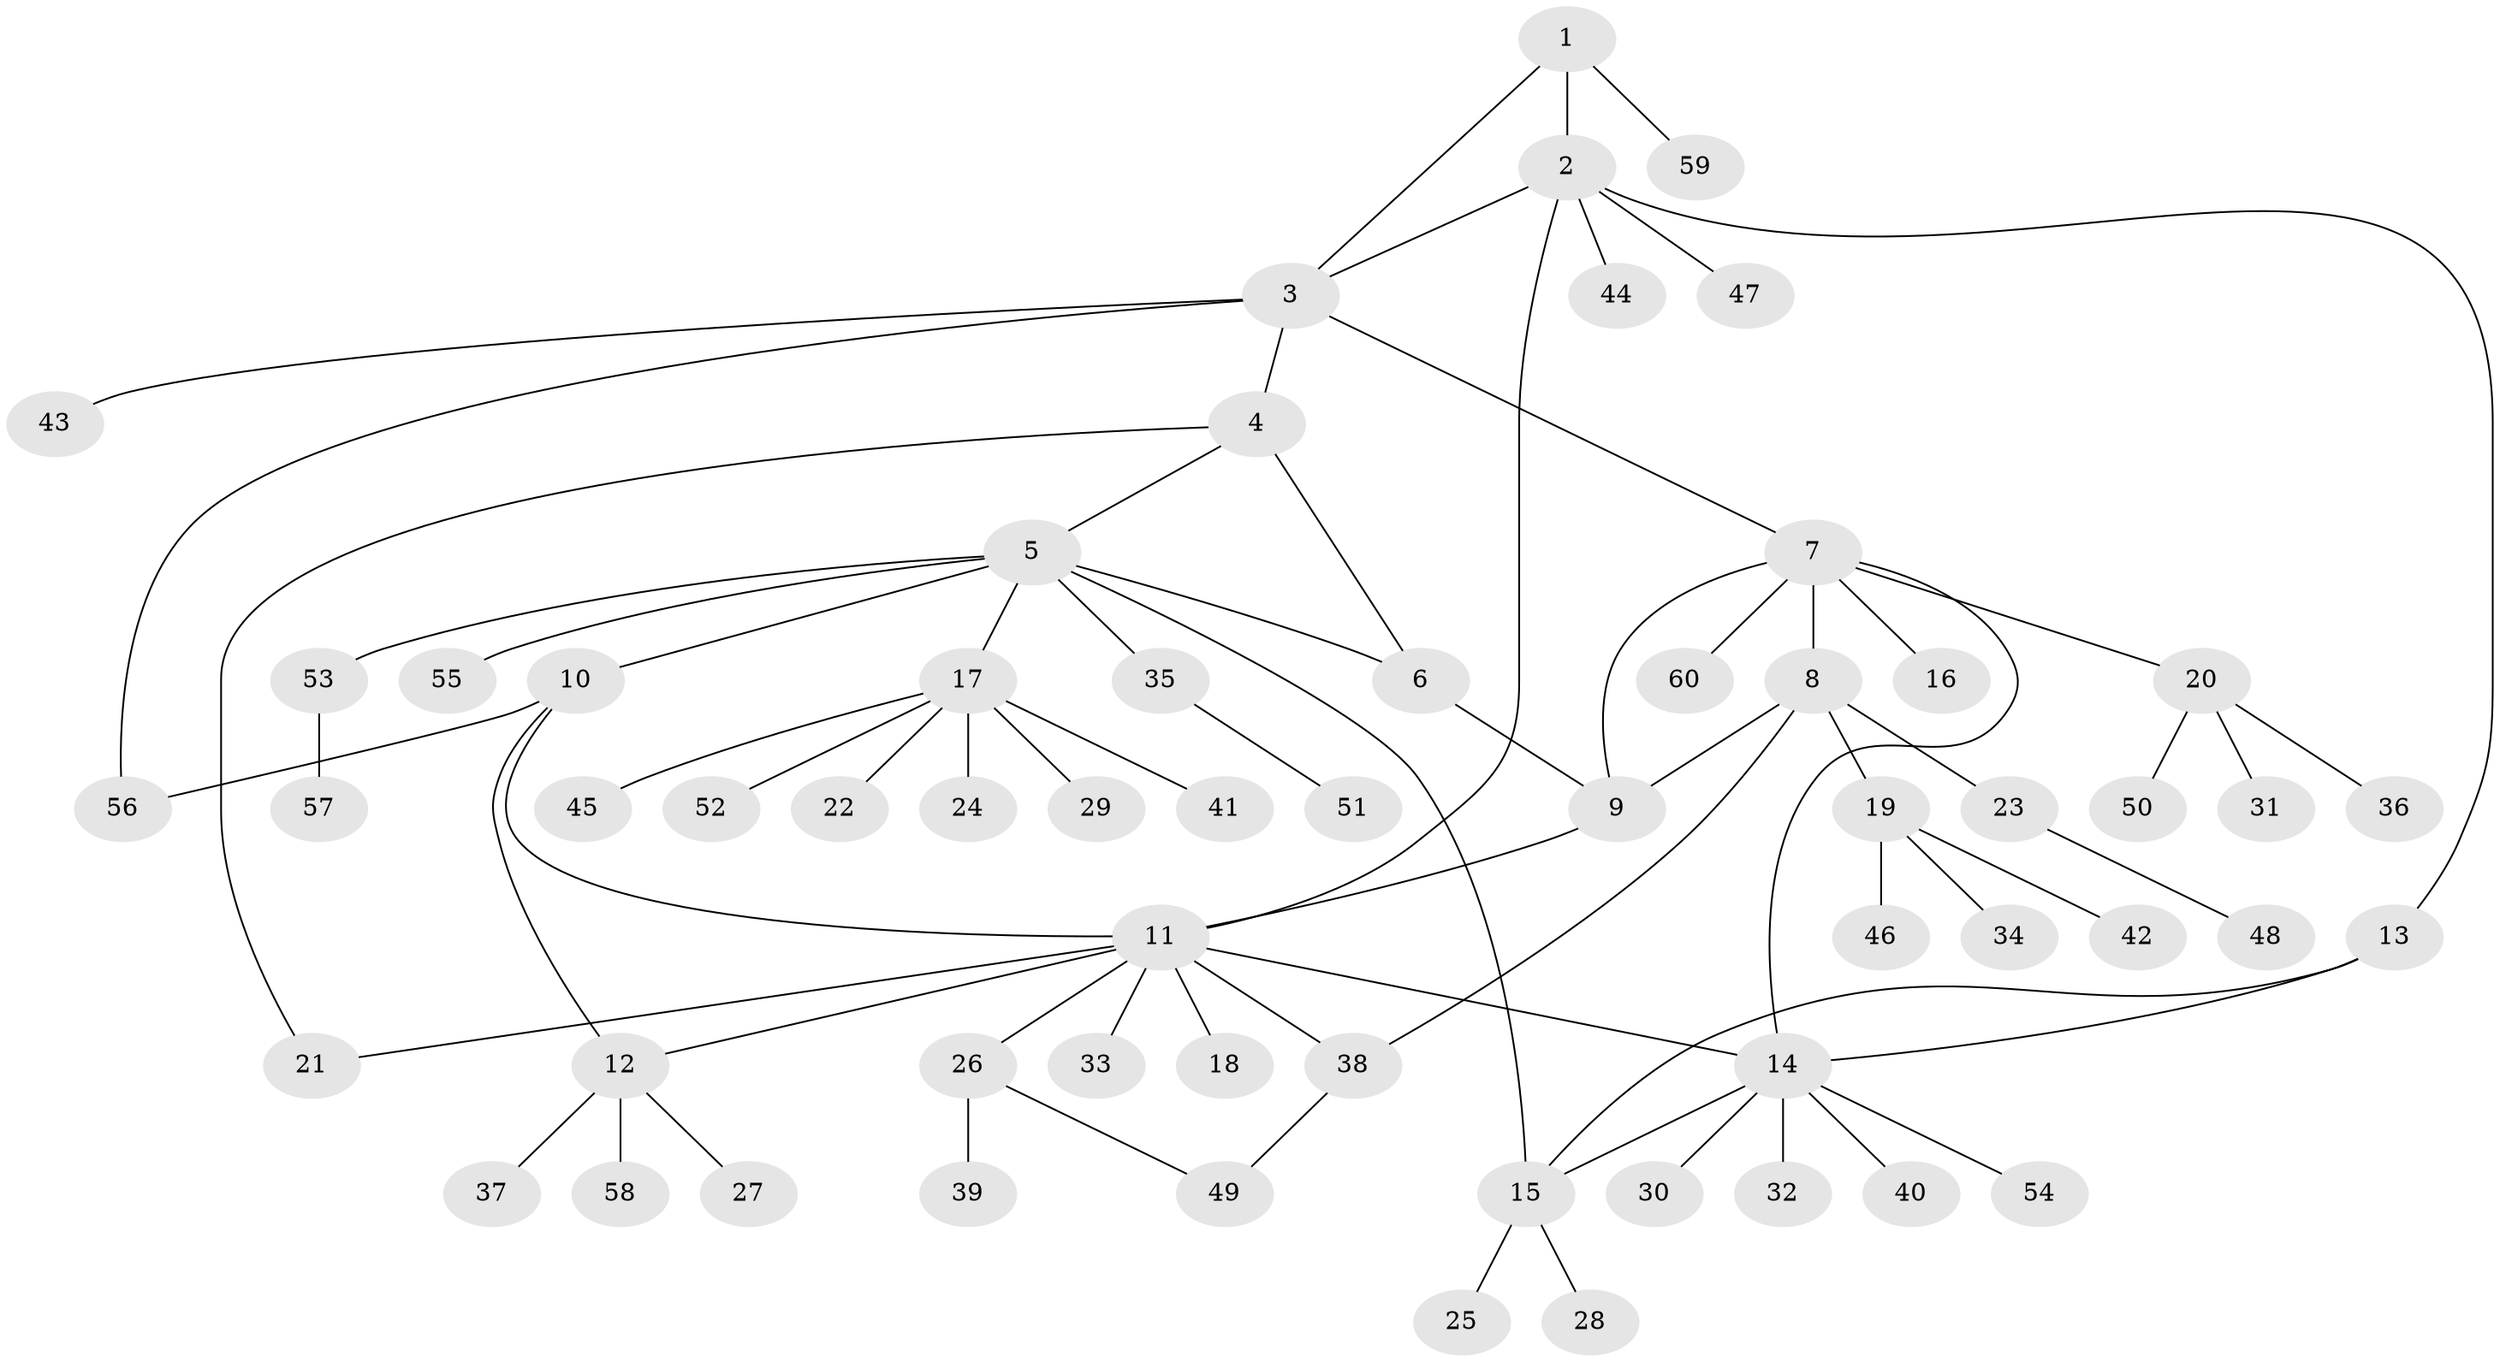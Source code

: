 // Generated by graph-tools (version 1.1) at 2025/26/03/09/25 03:26:49]
// undirected, 60 vertices, 74 edges
graph export_dot {
graph [start="1"]
  node [color=gray90,style=filled];
  1;
  2;
  3;
  4;
  5;
  6;
  7;
  8;
  9;
  10;
  11;
  12;
  13;
  14;
  15;
  16;
  17;
  18;
  19;
  20;
  21;
  22;
  23;
  24;
  25;
  26;
  27;
  28;
  29;
  30;
  31;
  32;
  33;
  34;
  35;
  36;
  37;
  38;
  39;
  40;
  41;
  42;
  43;
  44;
  45;
  46;
  47;
  48;
  49;
  50;
  51;
  52;
  53;
  54;
  55;
  56;
  57;
  58;
  59;
  60;
  1 -- 2;
  1 -- 3;
  1 -- 59;
  2 -- 3;
  2 -- 11;
  2 -- 13;
  2 -- 44;
  2 -- 47;
  3 -- 4;
  3 -- 7;
  3 -- 43;
  3 -- 56;
  4 -- 5;
  4 -- 6;
  4 -- 21;
  5 -- 6;
  5 -- 10;
  5 -- 15;
  5 -- 17;
  5 -- 35;
  5 -- 53;
  5 -- 55;
  6 -- 9;
  7 -- 8;
  7 -- 9;
  7 -- 14;
  7 -- 16;
  7 -- 20;
  7 -- 60;
  8 -- 9;
  8 -- 19;
  8 -- 23;
  8 -- 38;
  9 -- 11;
  10 -- 11;
  10 -- 12;
  10 -- 56;
  11 -- 12;
  11 -- 14;
  11 -- 18;
  11 -- 21;
  11 -- 26;
  11 -- 33;
  11 -- 38;
  12 -- 27;
  12 -- 37;
  12 -- 58;
  13 -- 14;
  13 -- 15;
  14 -- 15;
  14 -- 30;
  14 -- 32;
  14 -- 40;
  14 -- 54;
  15 -- 25;
  15 -- 28;
  17 -- 22;
  17 -- 24;
  17 -- 29;
  17 -- 41;
  17 -- 45;
  17 -- 52;
  19 -- 34;
  19 -- 42;
  19 -- 46;
  20 -- 31;
  20 -- 36;
  20 -- 50;
  23 -- 48;
  26 -- 39;
  26 -- 49;
  35 -- 51;
  38 -- 49;
  53 -- 57;
}
